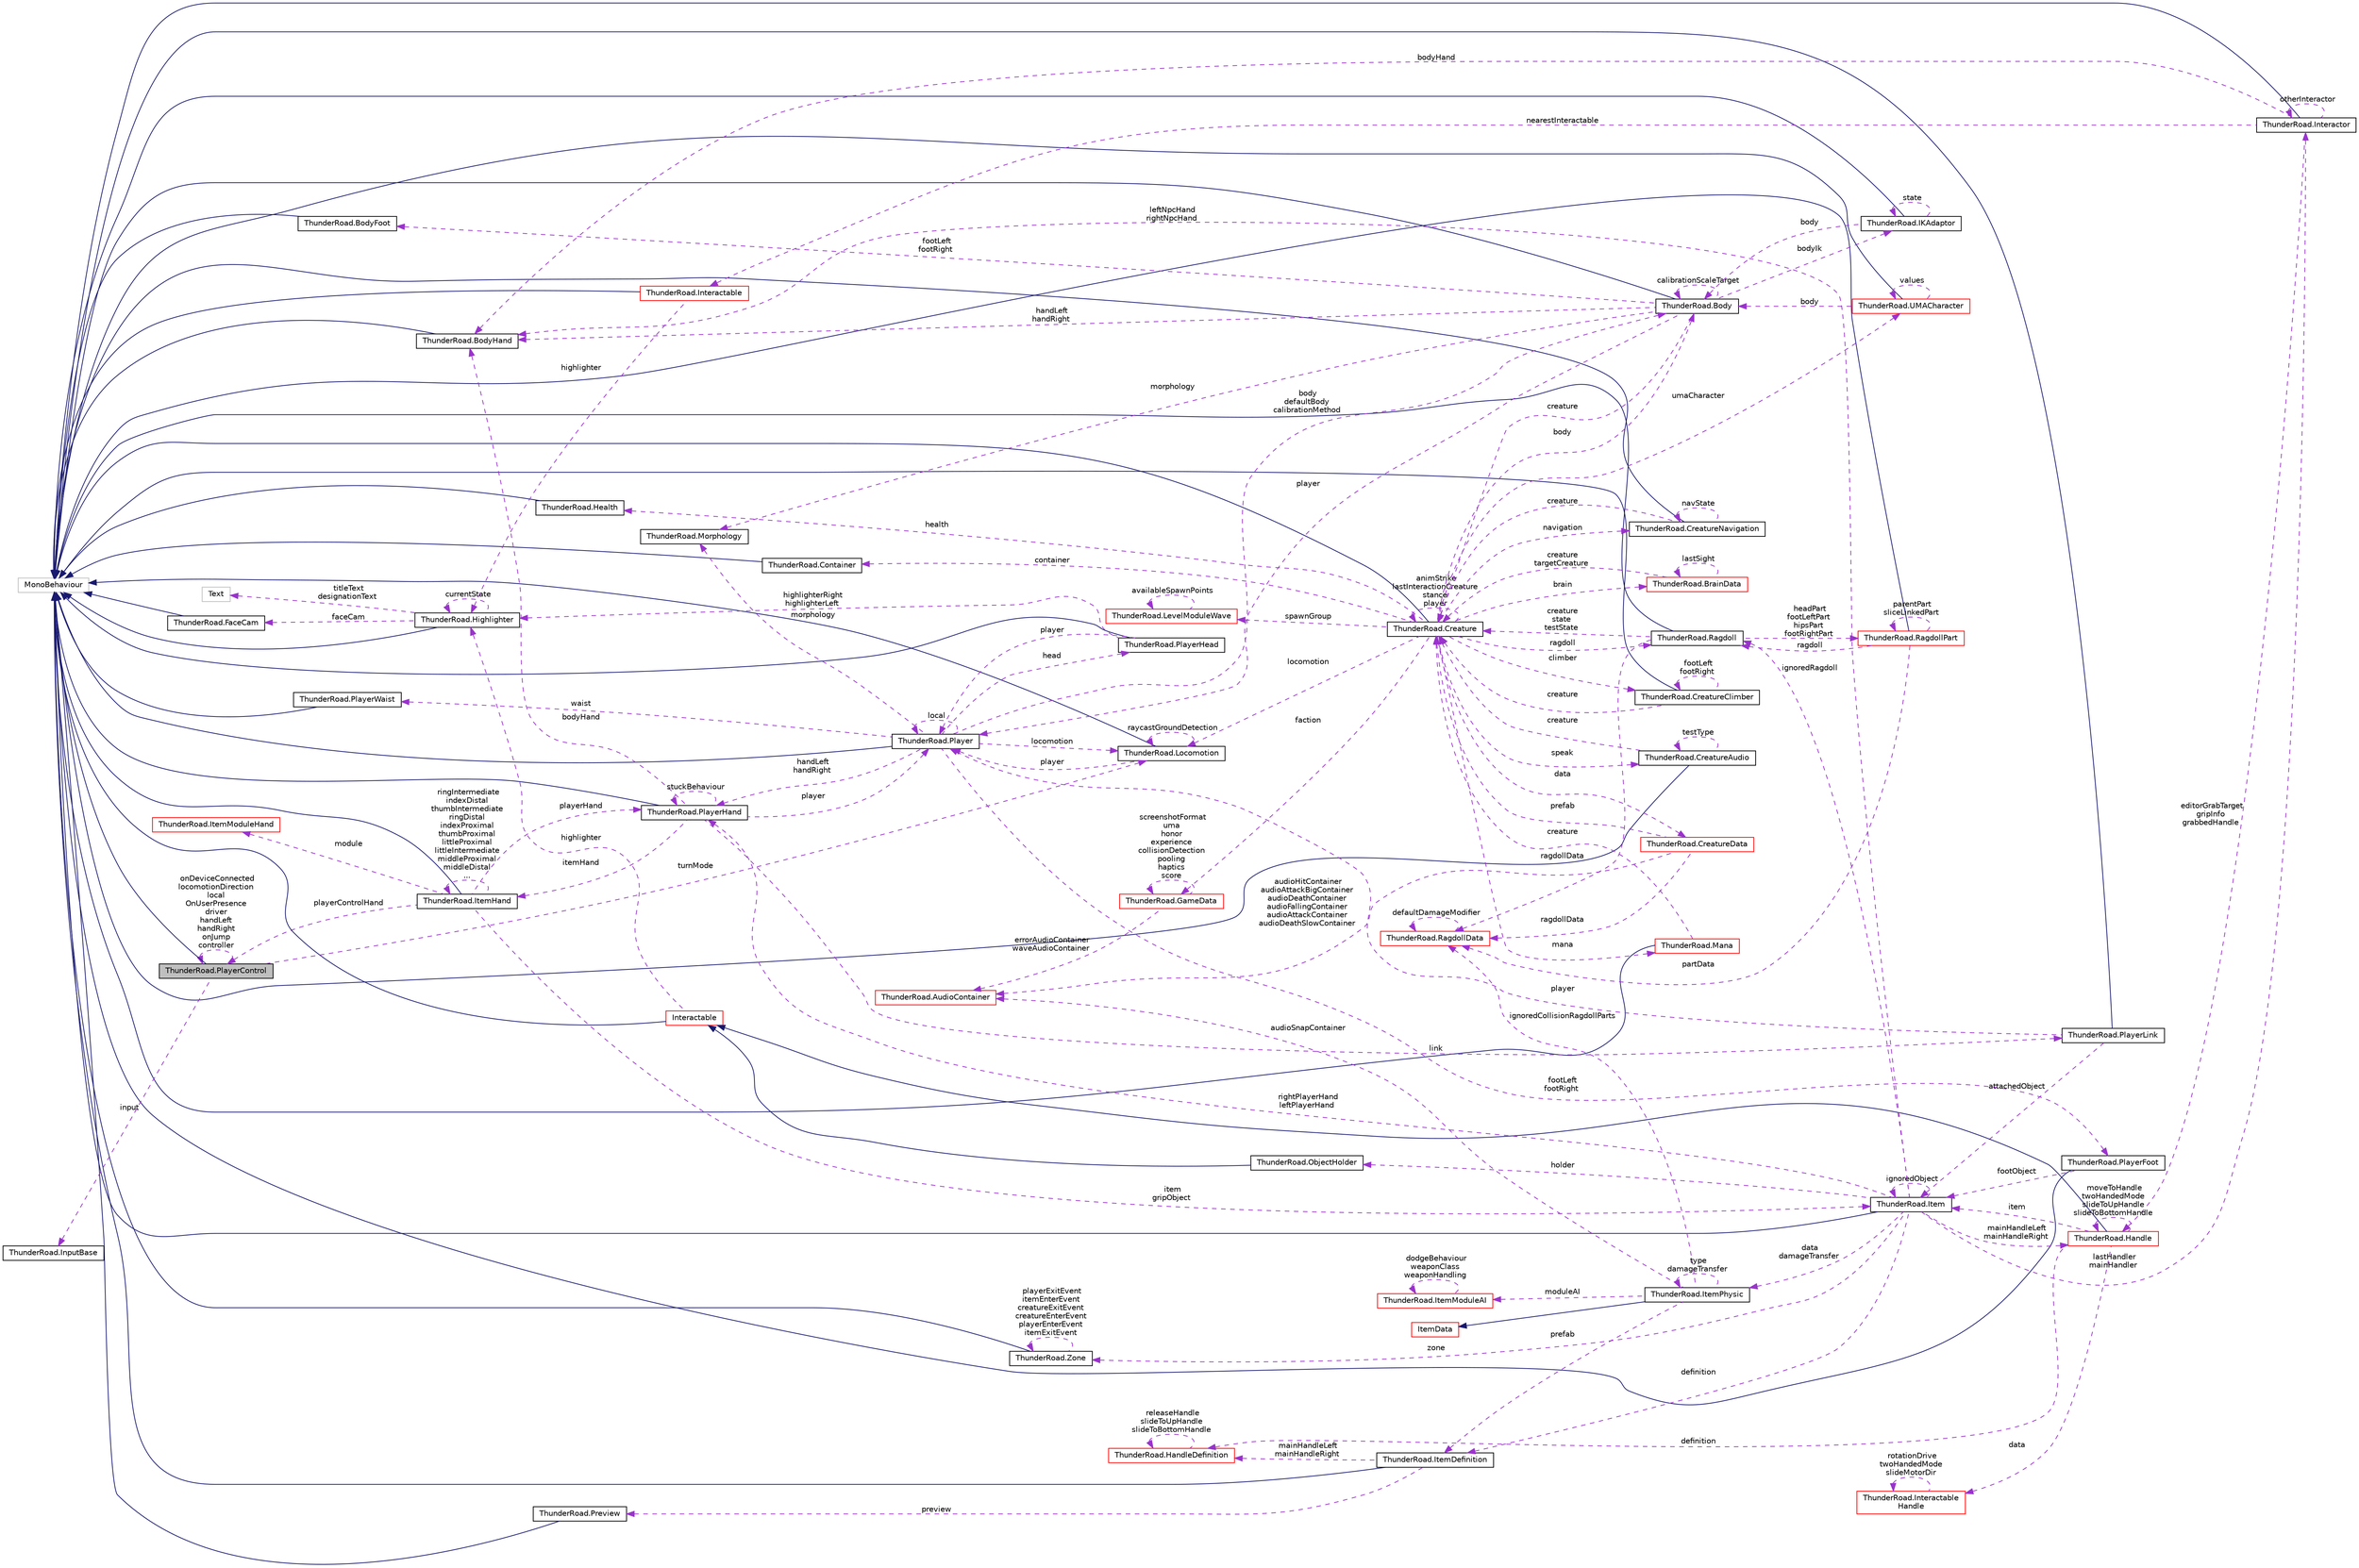 digraph "ThunderRoad.PlayerControl"
{
 // LATEX_PDF_SIZE
  edge [fontname="Helvetica",fontsize="10",labelfontname="Helvetica",labelfontsize="10"];
  node [fontname="Helvetica",fontsize="10",shape=record];
  rankdir="LR";
  Node1 [label="ThunderRoad.PlayerControl",height=0.2,width=0.4,color="black", fillcolor="grey75", style="filled", fontcolor="black",tooltip="Class PlayerControl. Implements the UnityEngine.MonoBehaviour"];
  Node2 -> Node1 [dir="back",color="midnightblue",fontsize="10",style="solid",fontname="Helvetica"];
  Node2 [label="MonoBehaviour",height=0.2,width=0.4,color="grey75", fillcolor="white", style="filled",tooltip=" "];
  Node3 -> Node1 [dir="back",color="darkorchid3",fontsize="10",style="dashed",label=" input" ,fontname="Helvetica"];
  Node3 [label="ThunderRoad.InputBase",height=0.2,width=0.4,color="black", fillcolor="white", style="filled",URL="$class_thunder_road_1_1_input_base.html",tooltip="Class InputBase."];
  Node4 -> Node1 [dir="back",color="darkorchid3",fontsize="10",style="dashed",label=" turnMode" ,fontname="Helvetica"];
  Node4 [label="ThunderRoad.Locomotion",height=0.2,width=0.4,color="black", fillcolor="white", style="filled",URL="$class_thunder_road_1_1_locomotion.html",tooltip="Class Locomotion. Implements the UnityEngine.MonoBehaviour"];
  Node2 -> Node4 [dir="back",color="midnightblue",fontsize="10",style="solid",fontname="Helvetica"];
  Node5 -> Node4 [dir="back",color="darkorchid3",fontsize="10",style="dashed",label=" player" ,fontname="Helvetica"];
  Node5 [label="ThunderRoad.Player",height=0.2,width=0.4,color="black", fillcolor="white", style="filled",URL="$class_thunder_road_1_1_player.html",tooltip="Class Player. Implements the UnityEngine.MonoBehaviour"];
  Node2 -> Node5 [dir="back",color="midnightblue",fontsize="10",style="solid",fontname="Helvetica"];
  Node6 -> Node5 [dir="back",color="darkorchid3",fontsize="10",style="dashed",label=" footLeft\nfootRight" ,fontname="Helvetica"];
  Node6 [label="ThunderRoad.PlayerFoot",height=0.2,width=0.4,color="black", fillcolor="white", style="filled",URL="$class_thunder_road_1_1_player_foot.html",tooltip="Class PlayerFoot. Implements the UnityEngine.MonoBehaviour"];
  Node2 -> Node6 [dir="back",color="midnightblue",fontsize="10",style="solid",fontname="Helvetica"];
  Node7 -> Node6 [dir="back",color="darkorchid3",fontsize="10",style="dashed",label=" footObject" ,fontname="Helvetica"];
  Node7 [label="ThunderRoad.Item",height=0.2,width=0.4,color="black", fillcolor="white", style="filled",URL="$class_thunder_road_1_1_item.html",tooltip="Class Item. Implements the UnityEngine.MonoBehaviour"];
  Node2 -> Node7 [dir="back",color="midnightblue",fontsize="10",style="solid",fontname="Helvetica"];
  Node8 -> Node7 [dir="back",color="darkorchid3",fontsize="10",style="dashed",label=" lastHandler\nmainHandler" ,fontname="Helvetica"];
  Node8 [label="ThunderRoad.Interactor",height=0.2,width=0.4,color="black", fillcolor="white", style="filled",URL="$class_thunder_road_1_1_interactor.html",tooltip="Class Interactor. Implements the UnityEngine.MonoBehaviour"];
  Node2 -> Node8 [dir="back",color="midnightblue",fontsize="10",style="solid",fontname="Helvetica"];
  Node8 -> Node8 [dir="back",color="darkorchid3",fontsize="10",style="dashed",label=" otherInteractor" ,fontname="Helvetica"];
  Node9 -> Node8 [dir="back",color="darkorchid3",fontsize="10",style="dashed",label=" editorGrabTarget\ngripInfo\ngrabbedHandle" ,fontname="Helvetica"];
  Node9 [label="ThunderRoad.Handle",height=0.2,width=0.4,color="red", fillcolor="white", style="filled",URL="$class_thunder_road_1_1_handle.html",tooltip="Class Handle. Implements the ThunderRoad.Interactable"];
  Node10 -> Node9 [dir="back",color="midnightblue",fontsize="10",style="solid",fontname="Helvetica"];
  Node10 [label="Interactable",height=0.2,width=0.4,color="red", fillcolor="white", style="filled",URL="$class_thunder_road_1_1_interactable.html",tooltip="Class Interactable. Implements the UnityEngine.MonoBehaviour"];
  Node2 -> Node10 [dir="back",color="midnightblue",fontsize="10",style="solid",fontname="Helvetica"];
  Node11 -> Node10 [dir="back",color="darkorchid3",fontsize="10",style="dashed",label=" highlighter" ,fontname="Helvetica"];
  Node11 [label="ThunderRoad.Highlighter",height=0.2,width=0.4,color="black", fillcolor="white", style="filled",URL="$class_thunder_road_1_1_highlighter.html",tooltip="Class Highlighter. Implements the UnityEngine.MonoBehaviour"];
  Node2 -> Node11 [dir="back",color="midnightblue",fontsize="10",style="solid",fontname="Helvetica"];
  Node12 -> Node11 [dir="back",color="darkorchid3",fontsize="10",style="dashed",label=" faceCam" ,fontname="Helvetica"];
  Node12 [label="ThunderRoad.FaceCam",height=0.2,width=0.4,color="black", fillcolor="white", style="filled",URL="$class_thunder_road_1_1_face_cam.html",tooltip="Class FaceCam. Implements the UnityEngine.MonoBehaviour"];
  Node2 -> Node12 [dir="back",color="midnightblue",fontsize="10",style="solid",fontname="Helvetica"];
  Node13 -> Node11 [dir="back",color="darkorchid3",fontsize="10",style="dashed",label=" titleText\ndesignationText" ,fontname="Helvetica"];
  Node13 [label="Text",height=0.2,width=0.4,color="grey75", fillcolor="white", style="filled",tooltip=" "];
  Node11 -> Node11 [dir="back",color="darkorchid3",fontsize="10",style="dashed",label=" currentState" ,fontname="Helvetica"];
  Node17 -> Node9 [dir="back",color="darkorchid3",fontsize="10",style="dashed",label=" definition" ,fontname="Helvetica"];
  Node17 [label="ThunderRoad.HandleDefinition",height=0.2,width=0.4,color="red", fillcolor="white", style="filled",URL="$class_thunder_road_1_1_handle_definition.html",tooltip="Class HandleDefinition. Implements the ThunderRoad.InteractableDefinition"];
  Node17 -> Node17 [dir="back",color="darkorchid3",fontsize="10",style="dashed",label=" releaseHandle\nslideToUpHandle\nslideToBottomHandle" ,fontname="Helvetica"];
  Node20 -> Node9 [dir="back",color="darkorchid3",fontsize="10",style="dashed",label=" data" ,fontname="Helvetica"];
  Node20 [label="ThunderRoad.Interactable\lHandle",height=0.2,width=0.4,color="red", fillcolor="white", style="filled",URL="$class_thunder_road_1_1_interactable_handle.html",tooltip="Class InteractableHandle. Implements the ThunderRoad.InteractableData"];
  Node20 -> Node20 [dir="back",color="darkorchid3",fontsize="10",style="dashed",label=" rotationDrive\ntwoHandedMode\nslideMotorDir" ,fontname="Helvetica"];
  Node9 -> Node9 [dir="back",color="darkorchid3",fontsize="10",style="dashed",label=" moveToHandle\ntwoHandedMode\nslideToUpHandle\nslideToBottomHandle" ,fontname="Helvetica"];
  Node7 -> Node9 [dir="back",color="darkorchid3",fontsize="10",style="dashed",label=" item" ,fontname="Helvetica"];
  Node78 -> Node8 [dir="back",color="darkorchid3",fontsize="10",style="dashed",label=" nearestInteractable" ,fontname="Helvetica"];
  Node78 [label="ThunderRoad.Interactable",height=0.2,width=0.4,color="red", fillcolor="white", style="filled",URL="$class_thunder_road_1_1_interactable.html",tooltip="Class Interactable. Implements the UnityEngine.MonoBehaviour"];
  Node2 -> Node78 [dir="back",color="midnightblue",fontsize="10",style="solid",fontname="Helvetica"];
  Node11 -> Node78 [dir="back",color="darkorchid3",fontsize="10",style="dashed",label=" highlighter" ,fontname="Helvetica"];
  Node63 -> Node8 [dir="back",color="darkorchid3",fontsize="10",style="dashed",label=" bodyHand" ,fontname="Helvetica"];
  Node63 [label="ThunderRoad.BodyHand",height=0.2,width=0.4,color="black", fillcolor="white", style="filled",URL="$class_thunder_road_1_1_body_hand.html",tooltip="Class BodyHand. Implements the UnityEngine.MonoBehaviour"];
  Node2 -> Node63 [dir="back",color="midnightblue",fontsize="10",style="solid",fontname="Helvetica"];
  Node79 -> Node7 [dir="back",color="darkorchid3",fontsize="10",style="dashed",label=" definition" ,fontname="Helvetica"];
  Node79 [label="ThunderRoad.ItemDefinition",height=0.2,width=0.4,color="black", fillcolor="white", style="filled",URL="$class_thunder_road_1_1_item_definition.html",tooltip="Class ItemDefinition. Implements the UnityEngine.MonoBehaviour"];
  Node2 -> Node79 [dir="back",color="midnightblue",fontsize="10",style="solid",fontname="Helvetica"];
  Node17 -> Node79 [dir="back",color="darkorchid3",fontsize="10",style="dashed",label=" mainHandleLeft\nmainHandleRight" ,fontname="Helvetica"];
  Node80 -> Node79 [dir="back",color="darkorchid3",fontsize="10",style="dashed",label=" preview" ,fontname="Helvetica"];
  Node80 [label="ThunderRoad.Preview",height=0.2,width=0.4,color="black", fillcolor="white", style="filled",URL="$class_thunder_road_1_1_preview.html",tooltip="Class Preview. Implements the UnityEngine.MonoBehaviour"];
  Node2 -> Node80 [dir="back",color="midnightblue",fontsize="10",style="solid",fontname="Helvetica"];
  Node45 -> Node7 [dir="back",color="darkorchid3",fontsize="10",style="dashed",label=" ignoredRagdoll" ,fontname="Helvetica"];
  Node45 [label="ThunderRoad.Ragdoll",height=0.2,width=0.4,color="black", fillcolor="white", style="filled",URL="$class_thunder_road_1_1_ragdoll.html",tooltip="Class Ragdoll. Implements the UnityEngine.MonoBehaviour"];
  Node2 -> Node45 [dir="back",color="midnightblue",fontsize="10",style="solid",fontname="Helvetica"];
  Node41 -> Node45 [dir="back",color="darkorchid3",fontsize="10",style="dashed",label=" ragdollData" ,fontname="Helvetica"];
  Node41 [label="ThunderRoad.RagdollData",height=0.2,width=0.4,color="red", fillcolor="white", style="filled",URL="$class_thunder_road_1_1_ragdoll_data.html",tooltip="Class RagdollData. Implements the ThunderRoad.CatalogData"];
  Node41 -> Node41 [dir="back",color="darkorchid3",fontsize="10",style="dashed",label=" defaultDamageModifier" ,fontname="Helvetica"];
  Node46 -> Node45 [dir="back",color="darkorchid3",fontsize="10",style="dashed",label=" headPart\nfootLeftPart\nhipsPart\nfootRightPart" ,fontname="Helvetica"];
  Node46 [label="ThunderRoad.RagdollPart",height=0.2,width=0.4,color="red", fillcolor="white", style="filled",URL="$class_thunder_road_1_1_ragdoll_part.html",tooltip="Class RagdollPart. Implements the UnityEngine.MonoBehaviour"];
  Node2 -> Node46 [dir="back",color="midnightblue",fontsize="10",style="solid",fontname="Helvetica"];
  Node41 -> Node46 [dir="back",color="darkorchid3",fontsize="10",style="dashed",label=" partData" ,fontname="Helvetica"];
  Node46 -> Node46 [dir="back",color="darkorchid3",fontsize="10",style="dashed",label=" parentPart\nsliceLinkedPart" ,fontname="Helvetica"];
  Node45 -> Node46 [dir="back",color="darkorchid3",fontsize="10",style="dashed",label=" ragdoll" ,fontname="Helvetica"];
  Node33 -> Node45 [dir="back",color="darkorchid3",fontsize="10",style="dashed",label=" creature\nstate\ntestState" ,fontname="Helvetica"];
  Node33 [label="ThunderRoad.Creature",height=0.2,width=0.4,color="black", fillcolor="white", style="filled",URL="$class_thunder_road_1_1_creature.html",tooltip="Class Creature. Implements the UnityEngine.MonoBehaviour"];
  Node2 -> Node33 [dir="back",color="midnightblue",fontsize="10",style="solid",fontname="Helvetica"];
  Node34 -> Node33 [dir="back",color="darkorchid3",fontsize="10",style="dashed",label=" climber" ,fontname="Helvetica"];
  Node34 [label="ThunderRoad.CreatureClimber",height=0.2,width=0.4,color="black", fillcolor="white", style="filled",URL="$class_thunder_road_1_1_creature_climber.html",tooltip="Class CreatureClimber. Implements the UnityEngine.MonoBehaviour"];
  Node2 -> Node34 [dir="back",color="midnightblue",fontsize="10",style="solid",fontname="Helvetica"];
  Node34 -> Node34 [dir="back",color="darkorchid3",fontsize="10",style="dashed",label=" footLeft\nfootRight" ,fontname="Helvetica"];
  Node33 -> Node34 [dir="back",color="darkorchid3",fontsize="10",style="dashed",label=" creature" ,fontname="Helvetica"];
  Node35 -> Node33 [dir="back",color="darkorchid3",fontsize="10",style="dashed",label=" health" ,fontname="Helvetica"];
  Node35 [label="ThunderRoad.Health",height=0.2,width=0.4,color="black", fillcolor="white", style="filled",URL="$class_thunder_road_1_1_health.html",tooltip="Class Health. Implements the UnityEngine.MonoBehaviour"];
  Node2 -> Node35 [dir="back",color="midnightblue",fontsize="10",style="solid",fontname="Helvetica"];
  Node36 -> Node33 [dir="back",color="darkorchid3",fontsize="10",style="dashed",label=" faction" ,fontname="Helvetica"];
  Node36 [label="ThunderRoad.GameData",height=0.2,width=0.4,color="red", fillcolor="white", style="filled",URL="$class_thunder_road_1_1_game_data.html",tooltip="Class GameData."];
  Node36 -> Node36 [dir="back",color="darkorchid3",fontsize="10",style="dashed",label=" screenshotFormat\numa\nhonor\nexperience\ncollisionDetection\npooling\nhaptics\nscore" ,fontname="Helvetica"];
  Node29 -> Node36 [dir="back",color="darkorchid3",fontsize="10",style="dashed",label=" errorAudioContainer\nwaveAudioContainer" ,fontname="Helvetica"];
  Node29 [label="ThunderRoad.AudioContainer",height=0.2,width=0.4,color="red", fillcolor="white", style="filled",URL="$class_thunder_road_1_1_audio_container.html",tooltip="Class AudioContainer. Implements the UnityEngine.ScriptableObject"];
  Node37 -> Node33 [dir="back",color="darkorchid3",fontsize="10",style="dashed",label=" spawnGroup" ,fontname="Helvetica"];
  Node37 [label="ThunderRoad.LevelModuleWave",height=0.2,width=0.4,color="red", fillcolor="white", style="filled",URL="$class_thunder_road_1_1_level_module_wave.html",tooltip="Class LevelModuleWave. Implements the ThunderRoad.LevelModule"];
  Node37 -> Node37 [dir="back",color="darkorchid3",fontsize="10",style="dashed",label=" availableSpawnPoints" ,fontname="Helvetica"];
  Node40 -> Node33 [dir="back",color="darkorchid3",fontsize="10",style="dashed",label=" data" ,fontname="Helvetica"];
  Node40 [label="ThunderRoad.CreatureData",height=0.2,width=0.4,color="red", fillcolor="white", style="filled",URL="$class_thunder_road_1_1_creature_data.html",tooltip="Class CreatureData. Implements the ThunderRoad.CatalogData"];
  Node41 -> Node40 [dir="back",color="darkorchid3",fontsize="10",style="dashed",label=" ragdollData" ,fontname="Helvetica"];
  Node29 -> Node40 [dir="back",color="darkorchid3",fontsize="10",style="dashed",label=" audioHitContainer\naudioAttackBigContainer\naudioDeathContainer\naudioFallingContainer\naudioAttackContainer\naudioDeathSlowContainer" ,fontname="Helvetica"];
  Node33 -> Node40 [dir="back",color="darkorchid3",fontsize="10",style="dashed",label=" prefab" ,fontname="Helvetica"];
  Node4 -> Node33 [dir="back",color="darkorchid3",fontsize="10",style="dashed",label=" locomotion" ,fontname="Helvetica"];
  Node45 -> Node33 [dir="back",color="darkorchid3",fontsize="10",style="dashed",label=" ragdoll" ,fontname="Helvetica"];
  Node60 -> Node33 [dir="back",color="darkorchid3",fontsize="10",style="dashed",label=" body" ,fontname="Helvetica"];
  Node60 [label="ThunderRoad.Body",height=0.2,width=0.4,color="black", fillcolor="white", style="filled",URL="$class_thunder_road_1_1_body.html",tooltip="Class Body. Implements the UnityEngine.MonoBehaviour"];
  Node2 -> Node60 [dir="back",color="midnightblue",fontsize="10",style="solid",fontname="Helvetica"];
  Node5 -> Node60 [dir="back",color="darkorchid3",fontsize="10",style="dashed",label=" player" ,fontname="Helvetica"];
  Node61 -> Node60 [dir="back",color="darkorchid3",fontsize="10",style="dashed",label=" morphology" ,fontname="Helvetica"];
  Node61 [label="ThunderRoad.Morphology",height=0.2,width=0.4,color="black", fillcolor="white", style="filled",URL="$class_thunder_road_1_1_morphology.html",tooltip="Class Morphology."];
  Node62 -> Node60 [dir="back",color="darkorchid3",fontsize="10",style="dashed",label=" bodyIk" ,fontname="Helvetica"];
  Node62 [label="ThunderRoad.IKAdaptor",height=0.2,width=0.4,color="black", fillcolor="white", style="filled",URL="$class_thunder_road_1_1_i_k_adaptor.html",tooltip="Class IKAdaptor. Implements the UnityEngine.MonoBehaviour"];
  Node2 -> Node62 [dir="back",color="midnightblue",fontsize="10",style="solid",fontname="Helvetica"];
  Node62 -> Node62 [dir="back",color="darkorchid3",fontsize="10",style="dashed",label=" state" ,fontname="Helvetica"];
  Node60 -> Node62 [dir="back",color="darkorchid3",fontsize="10",style="dashed",label=" body" ,fontname="Helvetica"];
  Node60 -> Node60 [dir="back",color="darkorchid3",fontsize="10",style="dashed",label=" calibrationScaleTarget" ,fontname="Helvetica"];
  Node33 -> Node60 [dir="back",color="darkorchid3",fontsize="10",style="dashed",label=" creature" ,fontname="Helvetica"];
  Node63 -> Node60 [dir="back",color="darkorchid3",fontsize="10",style="dashed",label=" handLeft\nhandRight" ,fontname="Helvetica"];
  Node64 -> Node60 [dir="back",color="darkorchid3",fontsize="10",style="dashed",label=" footLeft\nfootRight" ,fontname="Helvetica"];
  Node64 [label="ThunderRoad.BodyFoot",height=0.2,width=0.4,color="black", fillcolor="white", style="filled",URL="$class_thunder_road_1_1_body_foot.html",tooltip="Class BodyFoot. Implements the UnityEngine.MonoBehaviour"];
  Node2 -> Node64 [dir="back",color="midnightblue",fontsize="10",style="solid",fontname="Helvetica"];
  Node65 -> Node33 [dir="back",color="darkorchid3",fontsize="10",style="dashed",label=" speak" ,fontname="Helvetica"];
  Node65 [label="ThunderRoad.CreatureAudio",height=0.2,width=0.4,color="black", fillcolor="white", style="filled",URL="$class_thunder_road_1_1_creature_audio.html",tooltip="Class CreatureAudio. Implements the UnityEngine.MonoBehaviour"];
  Node2 -> Node65 [dir="back",color="midnightblue",fontsize="10",style="solid",fontname="Helvetica"];
  Node65 -> Node65 [dir="back",color="darkorchid3",fontsize="10",style="dashed",label=" testType" ,fontname="Helvetica"];
  Node33 -> Node65 [dir="back",color="darkorchid3",fontsize="10",style="dashed",label=" creature" ,fontname="Helvetica"];
  Node33 -> Node33 [dir="back",color="darkorchid3",fontsize="10",style="dashed",label=" animStrike\nlastInteractionCreature\nstance\nplayer" ,fontname="Helvetica"];
  Node31 -> Node33 [dir="back",color="darkorchid3",fontsize="10",style="dashed",label=" mana" ,fontname="Helvetica"];
  Node31 [label="ThunderRoad.Mana",height=0.2,width=0.4,color="red", fillcolor="white", style="filled",URL="$class_thunder_road_1_1_mana.html",tooltip="Class Mana. Implements the UnityEngine.MonoBehaviour"];
  Node2 -> Node31 [dir="back",color="midnightblue",fontsize="10",style="solid",fontname="Helvetica"];
  Node33 -> Node31 [dir="back",color="darkorchid3",fontsize="10",style="dashed",label=" creature" ,fontname="Helvetica"];
  Node66 -> Node33 [dir="back",color="darkorchid3",fontsize="10",style="dashed",label=" umaCharacter" ,fontname="Helvetica"];
  Node66 [label="ThunderRoad.UMACharacter",height=0.2,width=0.4,color="red", fillcolor="white", style="filled",URL="$class_thunder_road_1_1_u_m_a_character.html",tooltip="Class UMACharacter. Implements the UnityEngine.MonoBehaviour"];
  Node2 -> Node66 [dir="back",color="midnightblue",fontsize="10",style="solid",fontname="Helvetica"];
  Node60 -> Node66 [dir="back",color="darkorchid3",fontsize="10",style="dashed",label=" body" ,fontname="Helvetica"];
  Node66 -> Node66 [dir="back",color="darkorchid3",fontsize="10",style="dashed",label=" values" ,fontname="Helvetica"];
  Node67 -> Node33 [dir="back",color="darkorchid3",fontsize="10",style="dashed",label=" container" ,fontname="Helvetica"];
  Node67 [label="ThunderRoad.Container",height=0.2,width=0.4,color="black", fillcolor="white", style="filled",URL="$class_thunder_road_1_1_container.html",tooltip="Class Container. Implements the UnityEngine.MonoBehaviour"];
  Node2 -> Node67 [dir="back",color="midnightblue",fontsize="10",style="solid",fontname="Helvetica"];
  Node68 -> Node33 [dir="back",color="darkorchid3",fontsize="10",style="dashed",label=" brain" ,fontname="Helvetica"];
  Node68 [label="ThunderRoad.BrainData",height=0.2,width=0.4,color="red", fillcolor="white", style="filled",URL="$class_thunder_road_1_1_brain_data.html",tooltip="Class BrainData. Implements the ThunderRoad.CatalogData"];
  Node33 -> Node68 [dir="back",color="darkorchid3",fontsize="10",style="dashed",label=" creature\ntargetCreature" ,fontname="Helvetica"];
  Node68 -> Node68 [dir="back",color="darkorchid3",fontsize="10",style="dashed",label=" lastSight" ,fontname="Helvetica"];
  Node76 -> Node33 [dir="back",color="darkorchid3",fontsize="10",style="dashed",label=" navigation" ,fontname="Helvetica"];
  Node76 [label="ThunderRoad.CreatureNavigation",height=0.2,width=0.4,color="black", fillcolor="white", style="filled",URL="$class_thunder_road_1_1_creature_navigation.html",tooltip="Class CreatureNavigation. Implements the UnityEngine.MonoBehaviour"];
  Node2 -> Node76 [dir="back",color="midnightblue",fontsize="10",style="solid",fontname="Helvetica"];
  Node33 -> Node76 [dir="back",color="darkorchid3",fontsize="10",style="dashed",label=" creature" ,fontname="Helvetica"];
  Node76 -> Node76 [dir="back",color="darkorchid3",fontsize="10",style="dashed",label=" navState" ,fontname="Helvetica"];
  Node81 -> Node7 [dir="back",color="darkorchid3",fontsize="10",style="dashed",label=" data\ndamageTransfer" ,fontname="Helvetica"];
  Node81 [label="ThunderRoad.ItemPhysic",height=0.2,width=0.4,color="black", fillcolor="white", style="filled",URL="$class_thunder_road_1_1_item_physic.html",tooltip="Class ItemPhysic. Implements the ThunderRoad.ItemData"];
  Node82 -> Node81 [dir="back",color="midnightblue",fontsize="10",style="solid",fontname="Helvetica"];
  Node82 [label="ItemData",height=0.2,width=0.4,color="red", fillcolor="white", style="filled",URL="$class_thunder_road_1_1_item_data.html",tooltip="Class ItemData. Implements the ThunderRoad.CatalogData"];
  Node41 -> Node81 [dir="back",color="darkorchid3",fontsize="10",style="dashed",label=" ignoredCollisionRagdollParts" ,fontname="Helvetica"];
  Node79 -> Node81 [dir="back",color="darkorchid3",fontsize="10",style="dashed",label=" prefab" ,fontname="Helvetica"];
  Node29 -> Node81 [dir="back",color="darkorchid3",fontsize="10",style="dashed",label=" audioSnapContainer" ,fontname="Helvetica"];
  Node81 -> Node81 [dir="back",color="darkorchid3",fontsize="10",style="dashed",label=" type\ndamageTransfer" ,fontname="Helvetica"];
  Node83 -> Node81 [dir="back",color="darkorchid3",fontsize="10",style="dashed",label=" moduleAI" ,fontname="Helvetica"];
  Node83 [label="ThunderRoad.ItemModuleAI",height=0.2,width=0.4,color="red", fillcolor="white", style="filled",URL="$class_thunder_road_1_1_item_module_a_i.html",tooltip="Class ItemModuleAI. Implements the ThunderRoad.ItemModule"];
  Node83 -> Node83 [dir="back",color="darkorchid3",fontsize="10",style="dashed",label=" dodgeBehaviour\nweaponClass\nweaponHandling" ,fontname="Helvetica"];
  Node85 -> Node7 [dir="back",color="darkorchid3",fontsize="10",style="dashed",label=" holder" ,fontname="Helvetica"];
  Node85 [label="ThunderRoad.ObjectHolder",height=0.2,width=0.4,color="black", fillcolor="white", style="filled",URL="$class_thunder_road_1_1_object_holder.html",tooltip="Class ObjectHolder. Implements the ThunderRoad.Interactable"];
  Node10 -> Node85 [dir="back",color="midnightblue",fontsize="10",style="solid",fontname="Helvetica"];
  Node9 -> Node7 [dir="back",color="darkorchid3",fontsize="10",style="dashed",label=" mainHandleLeft\nmainHandleRight" ,fontname="Helvetica"];
  Node7 -> Node7 [dir="back",color="darkorchid3",fontsize="10",style="dashed",label=" ignoredObject" ,fontname="Helvetica"];
  Node86 -> Node7 [dir="back",color="darkorchid3",fontsize="10",style="dashed",label=" zone" ,fontname="Helvetica"];
  Node86 [label="ThunderRoad.Zone",height=0.2,width=0.4,color="black", fillcolor="white", style="filled",URL="$class_thunder_road_1_1_zone.html",tooltip="Class Zone. Implements the UnityEngine.MonoBehaviour"];
  Node2 -> Node86 [dir="back",color="midnightblue",fontsize="10",style="solid",fontname="Helvetica"];
  Node86 -> Node86 [dir="back",color="darkorchid3",fontsize="10",style="dashed",label=" playerExitEvent\nitemEnterEvent\ncreatureExitEvent\ncreatureEnterEvent\nplayerEnterEvent\nitemExitEvent" ,fontname="Helvetica"];
  Node63 -> Node7 [dir="back",color="darkorchid3",fontsize="10",style="dashed",label=" leftNpcHand\nrightNpcHand" ,fontname="Helvetica"];
  Node87 -> Node7 [dir="back",color="darkorchid3",fontsize="10",style="dashed",label=" rightPlayerHand\nleftPlayerHand" ,fontname="Helvetica"];
  Node87 [label="ThunderRoad.PlayerHand",height=0.2,width=0.4,color="black", fillcolor="white", style="filled",URL="$class_thunder_road_1_1_player_hand.html",tooltip="Class PlayerHand. Implements the UnityEngine.MonoBehaviour"];
  Node2 -> Node87 [dir="back",color="midnightblue",fontsize="10",style="solid",fontname="Helvetica"];
  Node5 -> Node87 [dir="back",color="darkorchid3",fontsize="10",style="dashed",label=" player" ,fontname="Helvetica"];
  Node88 -> Node87 [dir="back",color="darkorchid3",fontsize="10",style="dashed",label=" link" ,fontname="Helvetica"];
  Node88 [label="ThunderRoad.PlayerLink",height=0.2,width=0.4,color="black", fillcolor="white", style="filled",URL="$class_thunder_road_1_1_player_link.html",tooltip="Class PlayerLink. Implements the UnityEngine.MonoBehaviour"];
  Node2 -> Node88 [dir="back",color="midnightblue",fontsize="10",style="solid",fontname="Helvetica"];
  Node5 -> Node88 [dir="back",color="darkorchid3",fontsize="10",style="dashed",label=" player" ,fontname="Helvetica"];
  Node7 -> Node88 [dir="back",color="darkorchid3",fontsize="10",style="dashed",label=" attachedObject" ,fontname="Helvetica"];
  Node89 -> Node87 [dir="back",color="darkorchid3",fontsize="10",style="dashed",label=" itemHand" ,fontname="Helvetica"];
  Node89 [label="ThunderRoad.ItemHand",height=0.2,width=0.4,color="black", fillcolor="white", style="filled",URL="$class_thunder_road_1_1_item_hand.html",tooltip="Class ItemHand. Implements the UnityEngine.MonoBehaviour"];
  Node2 -> Node89 [dir="back",color="midnightblue",fontsize="10",style="solid",fontname="Helvetica"];
  Node90 -> Node89 [dir="back",color="darkorchid3",fontsize="10",style="dashed",label=" module" ,fontname="Helvetica"];
  Node90 [label="ThunderRoad.ItemModuleHand",height=0.2,width=0.4,color="red", fillcolor="white", style="filled",URL="$class_thunder_road_1_1_item_module_hand.html",tooltip="Class ItemModuleHand. Implements the ThunderRoad.ItemModule"];
  Node1 -> Node89 [dir="back",color="darkorchid3",fontsize="10",style="dashed",label=" playerControlHand" ,fontname="Helvetica"];
  Node89 -> Node89 [dir="back",color="darkorchid3",fontsize="10",style="dashed",label=" ringIntermediate\nindexDistal\nthumbIntermediate\nringDistal\nindexProximal\nthumbProximal\nlittleProximal\nlittleIntermediate\nmiddleProximal\nmiddleDistal\n..." ,fontname="Helvetica"];
  Node7 -> Node89 [dir="back",color="darkorchid3",fontsize="10",style="dashed",label=" item\ngripObject" ,fontname="Helvetica"];
  Node87 -> Node89 [dir="back",color="darkorchid3",fontsize="10",style="dashed",label=" playerHand" ,fontname="Helvetica"];
  Node63 -> Node87 [dir="back",color="darkorchid3",fontsize="10",style="dashed",label=" bodyHand" ,fontname="Helvetica"];
  Node87 -> Node87 [dir="back",color="darkorchid3",fontsize="10",style="dashed",label=" stuckBehaviour" ,fontname="Helvetica"];
  Node5 -> Node5 [dir="back",color="darkorchid3",fontsize="10",style="dashed",label=" local" ,fontname="Helvetica"];
  Node61 -> Node5 [dir="back",color="darkorchid3",fontsize="10",style="dashed",label=" morphology" ,fontname="Helvetica"];
  Node4 -> Node5 [dir="back",color="darkorchid3",fontsize="10",style="dashed",label=" locomotion" ,fontname="Helvetica"];
  Node91 -> Node5 [dir="back",color="darkorchid3",fontsize="10",style="dashed",label=" head" ,fontname="Helvetica"];
  Node91 [label="ThunderRoad.PlayerHead",height=0.2,width=0.4,color="black", fillcolor="white", style="filled",URL="$class_thunder_road_1_1_player_head.html",tooltip="Class PlayerHead. Implements the UnityEngine.MonoBehaviour"];
  Node2 -> Node91 [dir="back",color="midnightblue",fontsize="10",style="solid",fontname="Helvetica"];
  Node5 -> Node91 [dir="back",color="darkorchid3",fontsize="10",style="dashed",label=" player" ,fontname="Helvetica"];
  Node11 -> Node91 [dir="back",color="darkorchid3",fontsize="10",style="dashed",label=" highlighterRight\nhighlighterLeft" ,fontname="Helvetica"];
  Node60 -> Node5 [dir="back",color="darkorchid3",fontsize="10",style="dashed",label=" body\ndefaultBody\ncalibrationMethod" ,fontname="Helvetica"];
  Node92 -> Node5 [dir="back",color="darkorchid3",fontsize="10",style="dashed",label=" waist" ,fontname="Helvetica"];
  Node92 [label="ThunderRoad.PlayerWaist",height=0.2,width=0.4,color="black", fillcolor="white", style="filled",URL="$class_thunder_road_1_1_player_waist.html",tooltip="Class PlayerWaist. Implements the UnityEngine.MonoBehaviour"];
  Node2 -> Node92 [dir="back",color="midnightblue",fontsize="10",style="solid",fontname="Helvetica"];
  Node87 -> Node5 [dir="back",color="darkorchid3",fontsize="10",style="dashed",label=" handLeft\nhandRight" ,fontname="Helvetica"];
  Node4 -> Node4 [dir="back",color="darkorchid3",fontsize="10",style="dashed",label=" raycastGroundDetection" ,fontname="Helvetica"];
  Node1 -> Node1 [dir="back",color="darkorchid3",fontsize="10",style="dashed",label=" onDeviceConnected\nlocomotionDirection\nlocal\nOnUserPresence\ndriver\nhandLeft\nhandRight\nonJump\ncontroller" ,fontname="Helvetica"];
}
